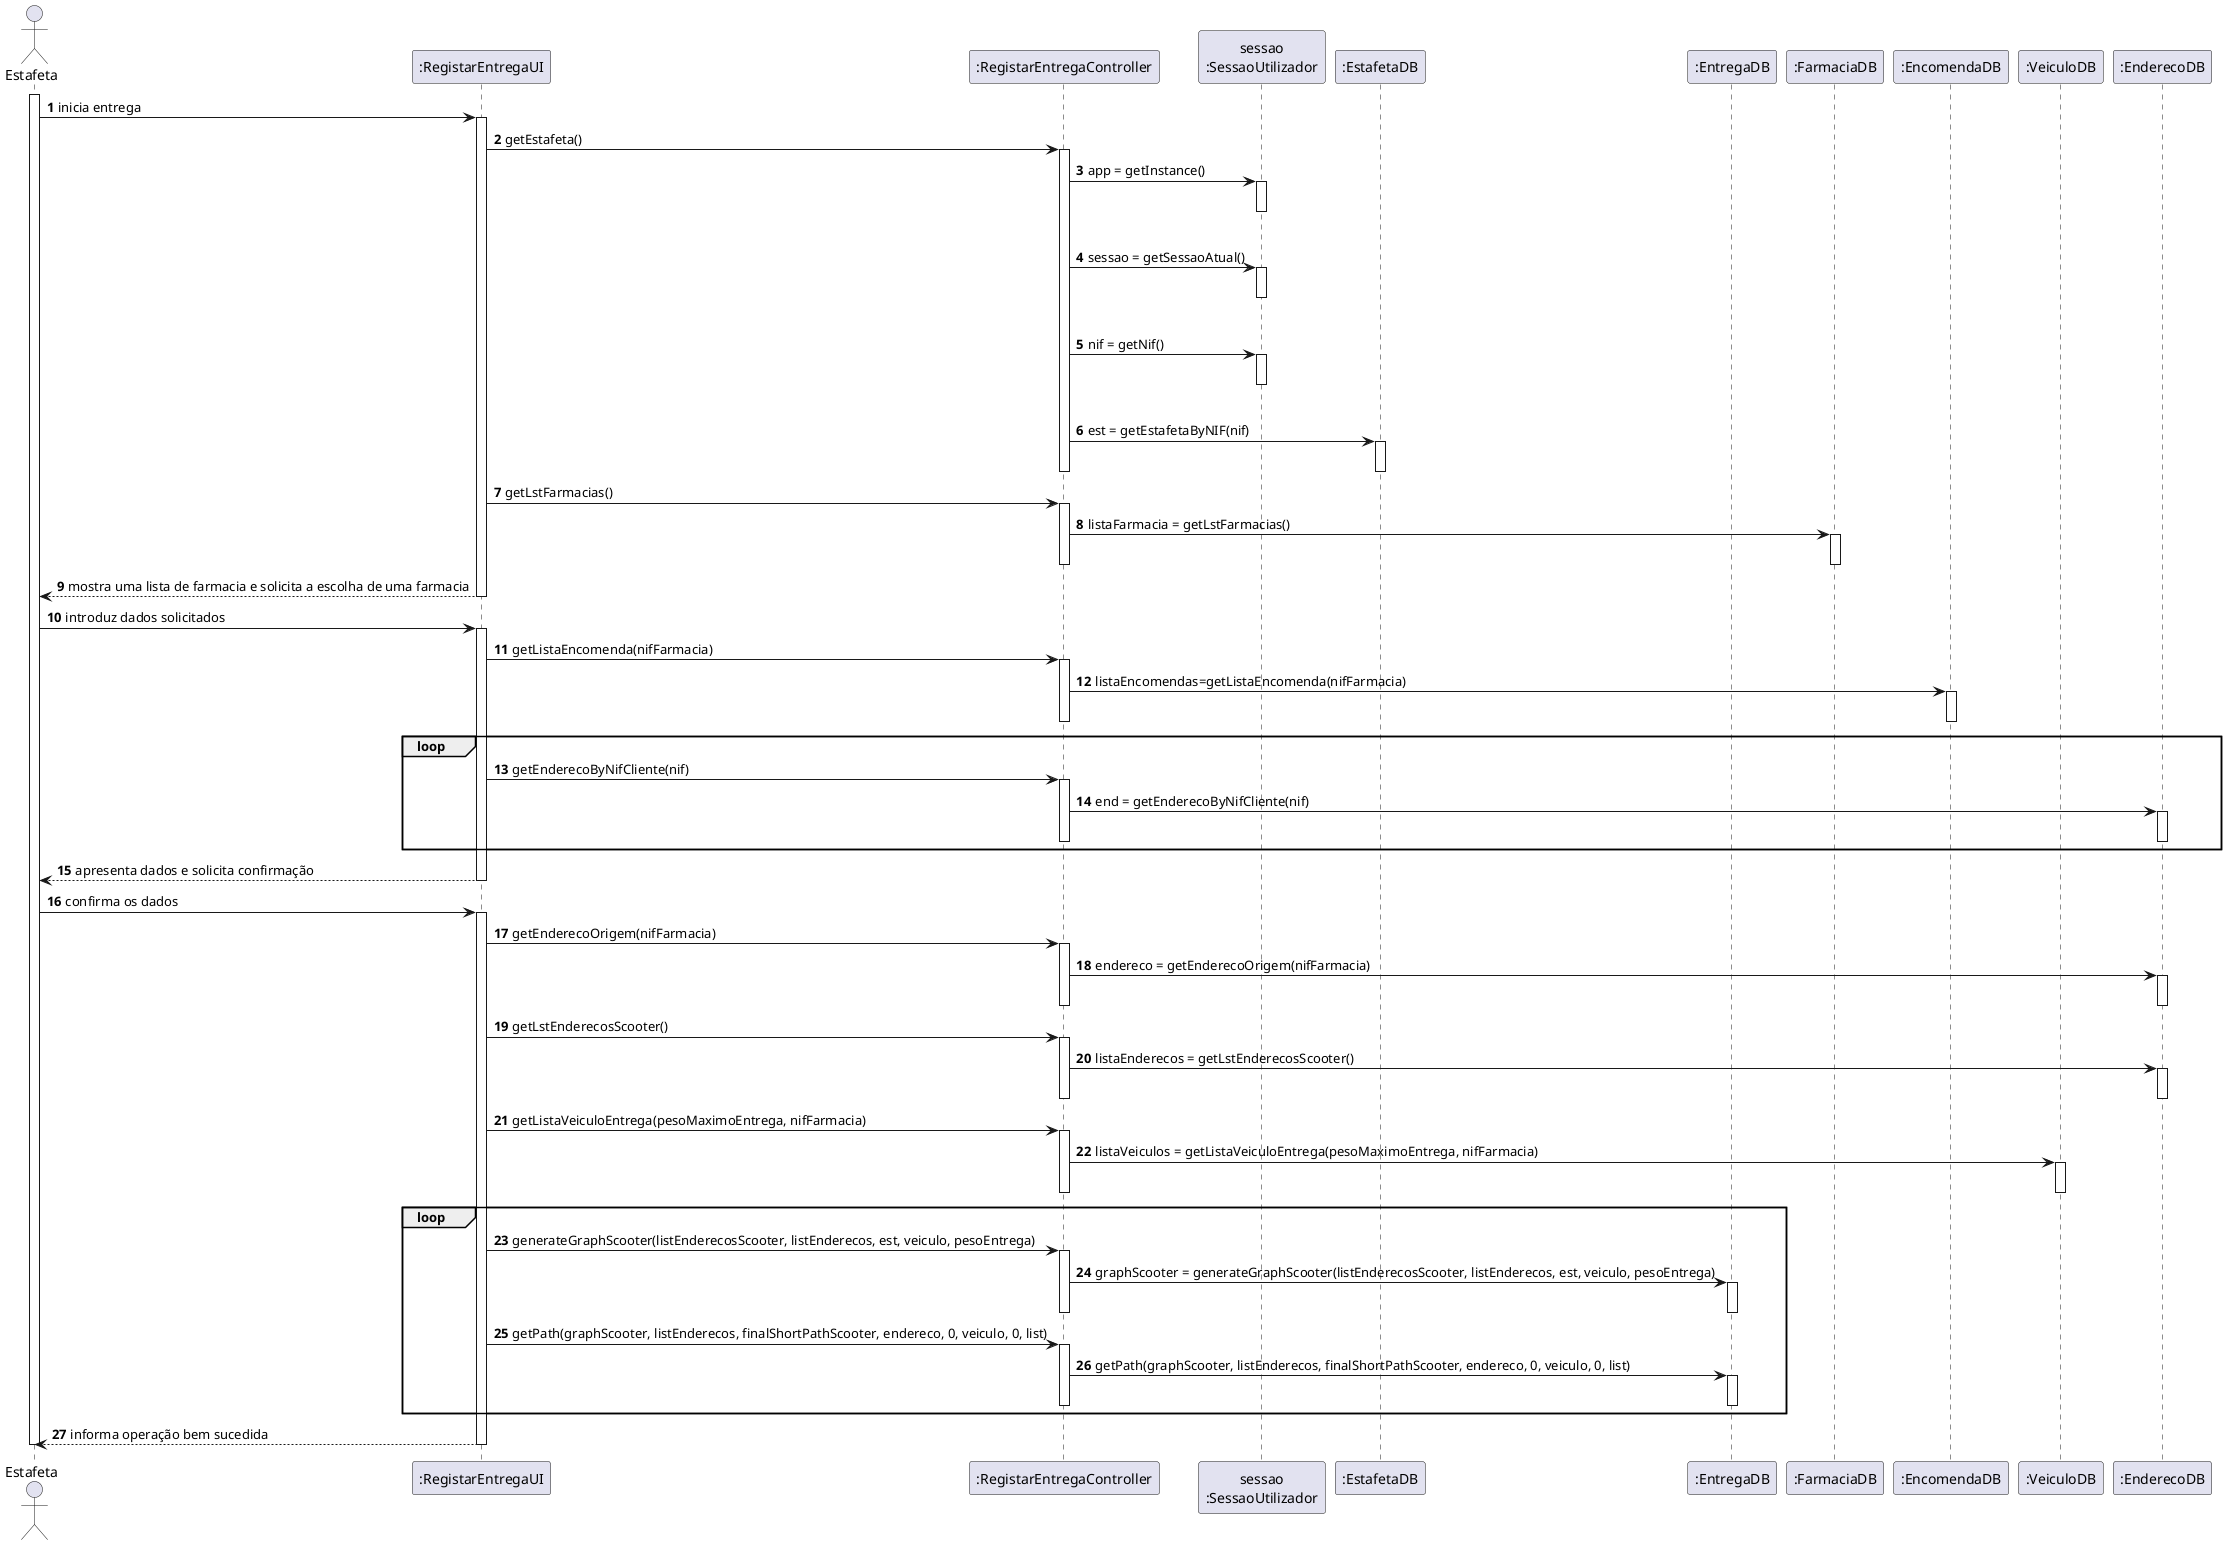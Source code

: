 @startuml
autonumber
actor "Estafeta" as EST

participant ":RegistarEntregaUI" as UI
participant ":RegistarEntregaController" as CTRL
participant "sessao\n:SessaoUtilizador" as SESSAO

participant ":EstafetaDB" as ESTDB
participant ":EntregaDB" as ENTRDB
participant ":FarmaciaDB" as FARDB
participant ":EncomendaDB" as RENC
participant ":VeiculoDB" as RS
participant ":EnderecoDB" as END

activate EST
EST -> UI : inicia entrega
activate UI
UI -> CTRL : getEstafeta()
activate CTRL
CTRL -> SESSAO: app = getInstance()
activate SESSAO
|||
deactivate SESSAO
CTRL -> SESSAO: sessao = getSessaoAtual()
activate SESSAO
|||
deactivate SESSAO

CTRL -> SESSAO: nif = getNif()
activate SESSAO
|||
deactivate SESSAO
CTRL -> ESTDB : est = getEstafetaByNIF(nif)
activate ESTDB
deactivate ESTDB
deactivate CTRL
UI -> CTRL : getLstFarmacias()
activate CTRL
CTRL -> FARDB : listaFarmacia = getLstFarmacias()
activate FARDB
deactivate FARDB
deactivate CTRL
UI --> EST : mostra uma lista de farmacia e solicita a escolha de uma farmacia
deactivate UI

EST -> UI : introduz dados solicitados
activate UI
UI -> CTRL : getListaEncomenda(nifFarmacia)
activate CTRL
CTRL -> RENC : listaEncomendas=getListaEncomenda(nifFarmacia)
activate RENC
deactivate RENC
deactivate CTRL
loop
UI -> CTRL : getEnderecoByNifCliente(nif)
activate CTRL
CTRL -> END : end = getEnderecoByNifCliente(nif)
activate END
deactivate END
deactivate CTRL
end loop


UI --> EST : apresenta dados e solicita confirmação
deactivate UI

EST -> UI : confirma os dados
activate UI
UI -> CTRL : getEnderecoOrigem(nifFarmacia)
activate CTRL
CTRL -> END : endereco = getEnderecoOrigem(nifFarmacia)
activate END
deactivate END
deactivate CTRL
UI -> CTRL : getLstEnderecosScooter()
activate CTRL
CTRL-> END : listaEnderecos = getLstEnderecosScooter()
activate END
deactivate END
deactivate CTRL
UI -> CTRL : getListaVeiculoEntrega(pesoMaximoEntrega, nifFarmacia)
activate CTRL
CTRL -> RS : listaVeiculos = getListaVeiculoEntrega(pesoMaximoEntrega, nifFarmacia)
activate RS
deactivate RS
deactivate CTRL
loop
UI -> CTRL : generateGraphScooter(listEnderecosScooter, listEnderecos, est, veiculo, pesoEntrega)
activate CTRL
CTRL -> ENTRDB : graphScooter = generateGraphScooter(listEnderecosScooter, listEnderecos, est, veiculo, pesoEntrega)
activate ENTRDB
deactivate ENTRDB
deactivate CTRL
UI -> CTRL : getPath(graphScooter, listEnderecos, finalShortPathScooter, endereco, 0, veiculo, 0, list)
activate CTRL
CTRL -> ENTRDB : getPath(graphScooter, listEnderecos, finalShortPathScooter, endereco, 0, veiculo, 0, list)
activate ENTRDB
deactivate ENTRDB
deactivate CTRL
end loop
UI --> EST : informa operação bem sucedida
deactivate CTRL
deactivate UI

deactivate EST

@enduml